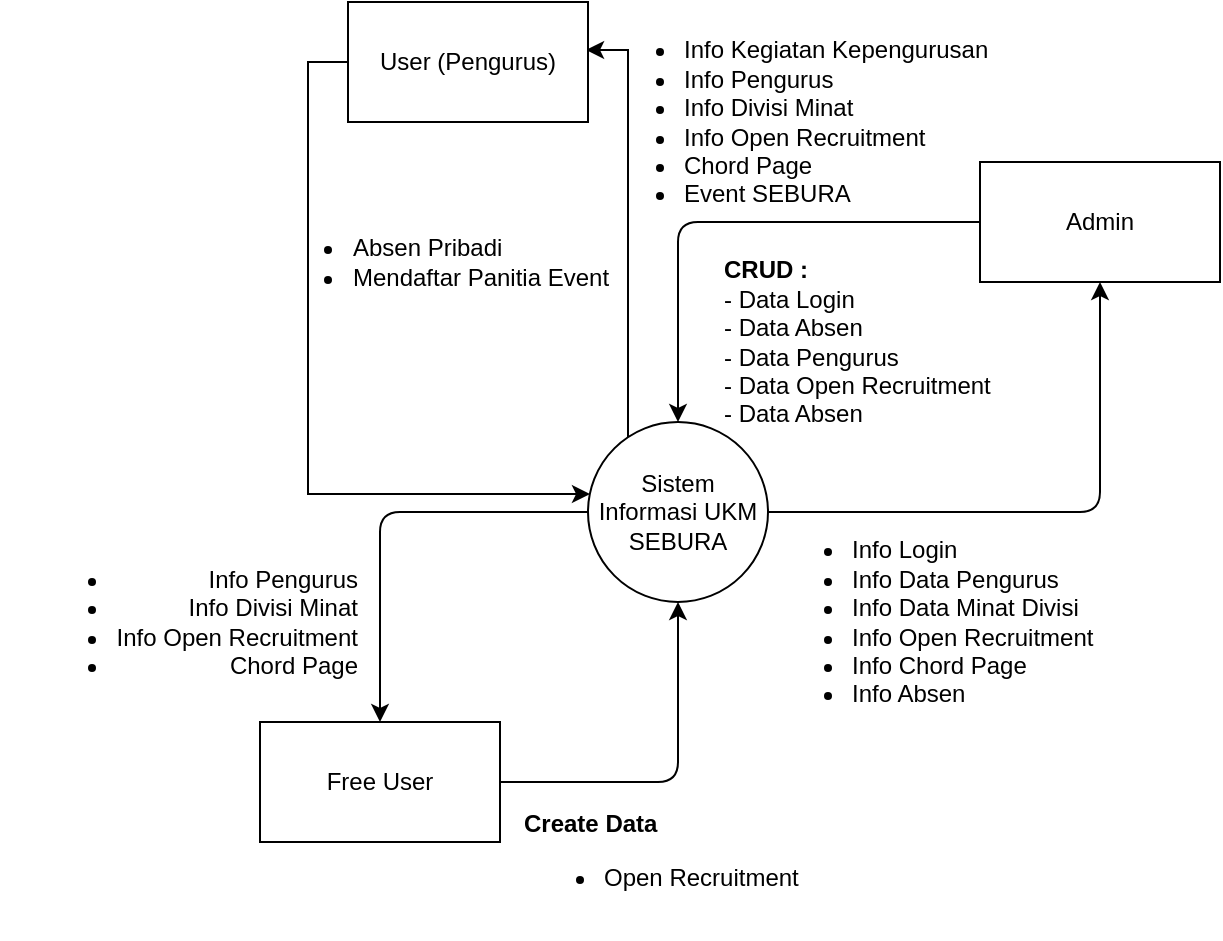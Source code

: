 <mxfile version="15.3.1" type="device"><diagram id="oFDGqOCkTVntZIjCwBJY" name="Page-1"><mxGraphModel dx="868" dy="450" grid="1" gridSize="10" guides="1" tooltips="1" connect="1" arrows="1" fold="1" page="1" pageScale="1" pageWidth="827" pageHeight="1169" math="0" shadow="0"><root><mxCell id="0"/><mxCell id="1" parent="0"/><mxCell id="Enh2dM2vyS_O4AzJBwgG-2" style="edgeStyle=orthogonalEdgeStyle;rounded=0;orthogonalLoop=1;jettySize=auto;html=1;exitX=0;exitY=0;exitDx=0;exitDy=0;entryX=0.992;entryY=0.4;entryDx=0;entryDy=0;entryPerimeter=0;" parent="1" source="38iVLmRbhL0EMUbNjqFJ-2" target="Enh2dM2vyS_O4AzJBwgG-1" edge="1"><mxGeometry relative="1" as="geometry"><Array as="points"><mxPoint x="394" y="393"/><mxPoint x="394" y="194"/></Array></mxGeometry></mxCell><mxCell id="38iVLmRbhL0EMUbNjqFJ-2" value="Sistem Informasi UKM SEBURA" style="ellipse;whiteSpace=wrap;html=1;aspect=fixed;" parent="1" vertex="1"><mxGeometry x="374" y="380" width="90" height="90" as="geometry"/></mxCell><mxCell id="38iVLmRbhL0EMUbNjqFJ-3" value="" style="endArrow=classic;html=1;exitX=1;exitY=0.5;exitDx=0;exitDy=0;edgeStyle=orthogonalEdgeStyle;entryX=0.5;entryY=1;entryDx=0;entryDy=0;" parent="1" source="38iVLmRbhL0EMUbNjqFJ-2" target="38iVLmRbhL0EMUbNjqFJ-4" edge="1"><mxGeometry width="50" height="50" relative="1" as="geometry"><mxPoint x="490" y="420" as="sourcePoint"/><mxPoint x="630" y="320" as="targetPoint"/></mxGeometry></mxCell><mxCell id="38iVLmRbhL0EMUbNjqFJ-4" value="Admin" style="rounded=0;whiteSpace=wrap;html=1;" parent="1" vertex="1"><mxGeometry x="570" y="250" width="120" height="60" as="geometry"/></mxCell><mxCell id="38iVLmRbhL0EMUbNjqFJ-5" value="" style="endArrow=classic;html=1;edgeStyle=orthogonalEdgeStyle;entryX=0.5;entryY=0;entryDx=0;entryDy=0;exitX=0;exitY=0.5;exitDx=0;exitDy=0;" parent="1" source="38iVLmRbhL0EMUbNjqFJ-4" target="38iVLmRbhL0EMUbNjqFJ-2" edge="1"><mxGeometry width="50" height="50" relative="1" as="geometry"><mxPoint x="560" y="280" as="sourcePoint"/><mxPoint x="420" y="280" as="targetPoint"/></mxGeometry></mxCell><mxCell id="38iVLmRbhL0EMUbNjqFJ-6" value="" style="endArrow=classic;html=1;exitX=0;exitY=0.5;exitDx=0;exitDy=0;edgeStyle=orthogonalEdgeStyle;entryX=0.5;entryY=0;entryDx=0;entryDy=0;" parent="1" source="38iVLmRbhL0EMUbNjqFJ-2" target="38iVLmRbhL0EMUbNjqFJ-7" edge="1"><mxGeometry width="50" height="50" relative="1" as="geometry"><mxPoint x="490" y="300" as="sourcePoint"/><mxPoint x="270" y="500" as="targetPoint"/></mxGeometry></mxCell><mxCell id="38iVLmRbhL0EMUbNjqFJ-7" value="Free User" style="rounded=0;whiteSpace=wrap;html=1;" parent="1" vertex="1"><mxGeometry x="210" y="530" width="120" height="60" as="geometry"/></mxCell><mxCell id="38iVLmRbhL0EMUbNjqFJ-9" value="&lt;b&gt;CRUD :&lt;/b&gt;&lt;br&gt;- Data Login&lt;br&gt;- Data Absen&lt;br&gt;- Data Pengurus&lt;br&gt;- Data Open Recruitment&lt;br&gt;- Data Absen" style="text;html=1;align=left;verticalAlign=middle;resizable=0;points=[];autosize=1;strokeColor=none;fillColor=none;" parent="1" vertex="1"><mxGeometry x="440" y="295" width="150" height="90" as="geometry"/></mxCell><mxCell id="38iVLmRbhL0EMUbNjqFJ-11" value="&lt;ul&gt;&lt;li&gt;Info Pengurus&lt;/li&gt;&lt;li&gt;Info Divisi Minat&lt;/li&gt;&lt;li&gt;Info Open Recruitment&lt;/li&gt;&lt;li&gt;Chord Page&lt;/li&gt;&lt;/ul&gt;" style="text;html=1;align=right;verticalAlign=middle;resizable=0;points=[];autosize=1;strokeColor=none;fillColor=none;" parent="1" vertex="1"><mxGeometry x="80" y="435" width="180" height="90" as="geometry"/></mxCell><mxCell id="38iVLmRbhL0EMUbNjqFJ-12" value="&lt;ul&gt;&lt;li&gt;Info Login&lt;/li&gt;&lt;li&gt;Info Data Pengurus&lt;/li&gt;&lt;li&gt;Info Data Minat Divisi&lt;/li&gt;&lt;li&gt;Info Open Recruitment&lt;/li&gt;&lt;li&gt;Info Chord Page&lt;/li&gt;&lt;li&gt;Info Absen&lt;/li&gt;&lt;/ul&gt;" style="text;html=1;align=left;verticalAlign=middle;resizable=0;points=[];autosize=1;strokeColor=none;fillColor=none;" parent="1" vertex="1"><mxGeometry x="464" y="425" width="180" height="110" as="geometry"/></mxCell><mxCell id="XSuwW0IcXD7CBNjyIK1Y-2" value="" style="endArrow=classic;html=1;exitX=1;exitY=0.5;exitDx=0;exitDy=0;edgeStyle=orthogonalEdgeStyle;entryX=0.5;entryY=1;entryDx=0;entryDy=0;" parent="1" source="38iVLmRbhL0EMUbNjqFJ-7" target="38iVLmRbhL0EMUbNjqFJ-2" edge="1"><mxGeometry width="50" height="50" relative="1" as="geometry"><mxPoint x="390" y="550" as="sourcePoint"/><mxPoint x="440" y="500" as="targetPoint"/></mxGeometry></mxCell><mxCell id="XSuwW0IcXD7CBNjyIK1Y-3" value="Create Data&lt;br&gt;&lt;ul&gt;&lt;li&gt;&lt;span style=&quot;font-weight: normal&quot;&gt;Open Recruitment&lt;/span&gt;&lt;/li&gt;&lt;/ul&gt;" style="text;html=1;strokeColor=none;fillColor=none;align=left;verticalAlign=middle;whiteSpace=wrap;rounded=0;fontStyle=1" parent="1" vertex="1"><mxGeometry x="340" y="570" width="170" height="60" as="geometry"/></mxCell><mxCell id="XSuwW0IcXD7CBNjyIK1Y-4" style="edgeStyle=orthogonalEdgeStyle;rounded=0;orthogonalLoop=1;jettySize=auto;html=1;exitX=0.5;exitY=1;exitDx=0;exitDy=0;" parent="1" source="XSuwW0IcXD7CBNjyIK1Y-3" target="XSuwW0IcXD7CBNjyIK1Y-3" edge="1"><mxGeometry relative="1" as="geometry"/></mxCell><mxCell id="Enh2dM2vyS_O4AzJBwgG-5" style="edgeStyle=orthogonalEdgeStyle;rounded=0;orthogonalLoop=1;jettySize=auto;html=1;exitX=0;exitY=0.5;exitDx=0;exitDy=0;entryX=0.011;entryY=0.4;entryDx=0;entryDy=0;entryPerimeter=0;" parent="1" source="Enh2dM2vyS_O4AzJBwgG-1" target="38iVLmRbhL0EMUbNjqFJ-2" edge="1"><mxGeometry relative="1" as="geometry"/></mxCell><mxCell id="Enh2dM2vyS_O4AzJBwgG-1" value="User (Pengurus)" style="rounded=0;whiteSpace=wrap;html=1;" parent="1" vertex="1"><mxGeometry x="254" y="170" width="120" height="60" as="geometry"/></mxCell><mxCell id="Enh2dM2vyS_O4AzJBwgG-3" value="&lt;ul&gt;&lt;li&gt;Info Kegiatan Kepengurusan&lt;/li&gt;&lt;li&gt;Info Pengurus&lt;/li&gt;&lt;li&gt;Info Divisi Minat&lt;/li&gt;&lt;li&gt;Info Open Recruitment&lt;/li&gt;&lt;li&gt;Chord Page&lt;/li&gt;&lt;li&gt;Event SEBURA&lt;/li&gt;&lt;/ul&gt;" style="text;html=1;align=left;verticalAlign=middle;resizable=0;points=[];autosize=1;strokeColor=none;fillColor=none;" parent="1" vertex="1"><mxGeometry x="380" y="175" width="210" height="110" as="geometry"/></mxCell><mxCell id="Enh2dM2vyS_O4AzJBwgG-6" value="&lt;ul&gt;&lt;li style=&quot;text-align: left&quot;&gt;Absen Pribadi&lt;/li&gt;&lt;li&gt;Mendaftar Panitia Event&lt;/li&gt;&lt;/ul&gt;" style="text;html=1;align=center;verticalAlign=middle;resizable=0;points=[];autosize=1;strokeColor=none;fillColor=none;" parent="1" vertex="1"><mxGeometry x="210" y="270" width="180" height="60" as="geometry"/></mxCell></root></mxGraphModel></diagram></mxfile>